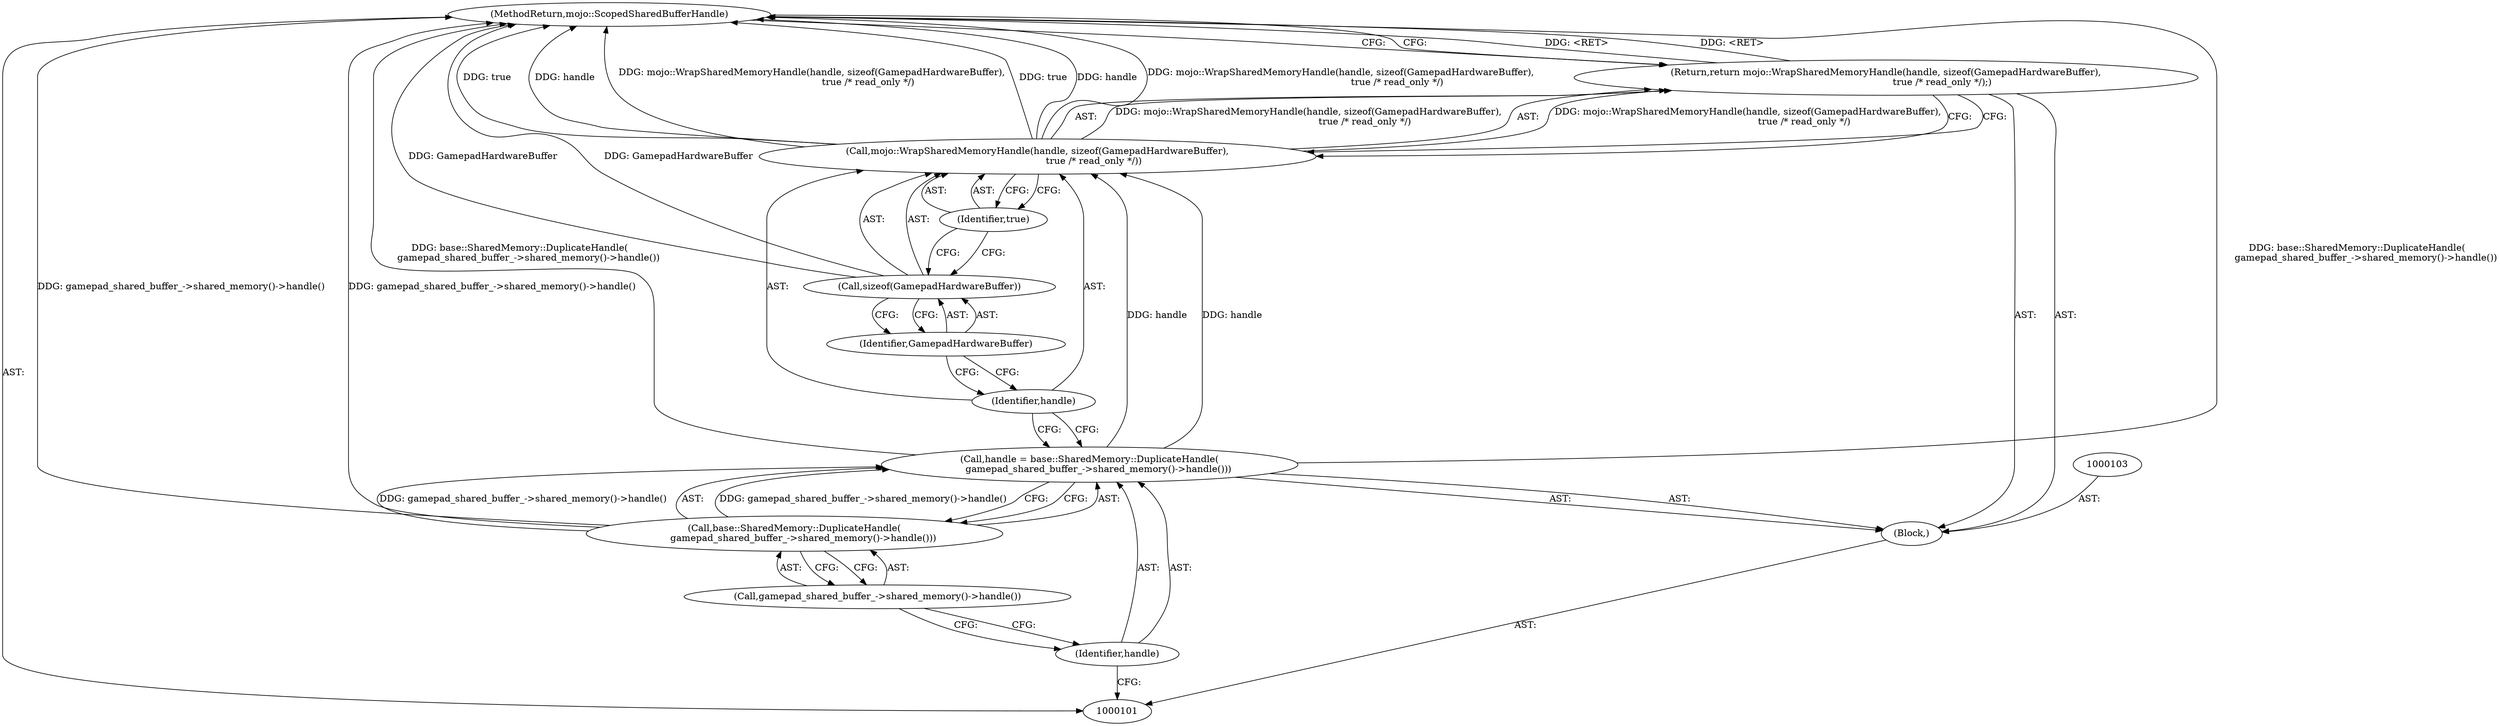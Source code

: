 digraph "1_Chrome_673ce95d481ea9368c4d4d43ac756ba1d6d9e608_16" {
"1000114" [label="(MethodReturn,mojo::ScopedSharedBufferHandle)"];
"1000102" [label="(Block,)"];
"1000104" [label="(Call,handle = base::SharedMemory::DuplicateHandle(\n      gamepad_shared_buffer_->shared_memory()->handle()))"];
"1000105" [label="(Identifier,handle)"];
"1000106" [label="(Call,base::SharedMemory::DuplicateHandle(\n      gamepad_shared_buffer_->shared_memory()->handle()))"];
"1000107" [label="(Call,gamepad_shared_buffer_->shared_memory()->handle())"];
"1000108" [label="(Return,return mojo::WrapSharedMemoryHandle(handle, sizeof(GamepadHardwareBuffer),\n                                      true /* read_only */);)"];
"1000110" [label="(Identifier,handle)"];
"1000111" [label="(Call,sizeof(GamepadHardwareBuffer))"];
"1000112" [label="(Identifier,GamepadHardwareBuffer)"];
"1000109" [label="(Call,mojo::WrapSharedMemoryHandle(handle, sizeof(GamepadHardwareBuffer),\n                                      true /* read_only */))"];
"1000113" [label="(Identifier,true)"];
"1000114" -> "1000101"  [label="AST: "];
"1000114" -> "1000108"  [label="CFG: "];
"1000108" -> "1000114"  [label="DDG: <RET>"];
"1000106" -> "1000114"  [label="DDG: gamepad_shared_buffer_->shared_memory()->handle()"];
"1000111" -> "1000114"  [label="DDG: GamepadHardwareBuffer"];
"1000109" -> "1000114"  [label="DDG: true"];
"1000109" -> "1000114"  [label="DDG: handle"];
"1000109" -> "1000114"  [label="DDG: mojo::WrapSharedMemoryHandle(handle, sizeof(GamepadHardwareBuffer),\n                                      true /* read_only */)"];
"1000104" -> "1000114"  [label="DDG: base::SharedMemory::DuplicateHandle(\n      gamepad_shared_buffer_->shared_memory()->handle())"];
"1000102" -> "1000101"  [label="AST: "];
"1000103" -> "1000102"  [label="AST: "];
"1000104" -> "1000102"  [label="AST: "];
"1000108" -> "1000102"  [label="AST: "];
"1000104" -> "1000102"  [label="AST: "];
"1000104" -> "1000106"  [label="CFG: "];
"1000105" -> "1000104"  [label="AST: "];
"1000106" -> "1000104"  [label="AST: "];
"1000110" -> "1000104"  [label="CFG: "];
"1000104" -> "1000114"  [label="DDG: base::SharedMemory::DuplicateHandle(\n      gamepad_shared_buffer_->shared_memory()->handle())"];
"1000106" -> "1000104"  [label="DDG: gamepad_shared_buffer_->shared_memory()->handle()"];
"1000104" -> "1000109"  [label="DDG: handle"];
"1000105" -> "1000104"  [label="AST: "];
"1000105" -> "1000101"  [label="CFG: "];
"1000107" -> "1000105"  [label="CFG: "];
"1000106" -> "1000104"  [label="AST: "];
"1000106" -> "1000107"  [label="CFG: "];
"1000107" -> "1000106"  [label="AST: "];
"1000104" -> "1000106"  [label="CFG: "];
"1000106" -> "1000114"  [label="DDG: gamepad_shared_buffer_->shared_memory()->handle()"];
"1000106" -> "1000104"  [label="DDG: gamepad_shared_buffer_->shared_memory()->handle()"];
"1000107" -> "1000106"  [label="AST: "];
"1000107" -> "1000105"  [label="CFG: "];
"1000106" -> "1000107"  [label="CFG: "];
"1000108" -> "1000102"  [label="AST: "];
"1000108" -> "1000109"  [label="CFG: "];
"1000109" -> "1000108"  [label="AST: "];
"1000114" -> "1000108"  [label="CFG: "];
"1000108" -> "1000114"  [label="DDG: <RET>"];
"1000109" -> "1000108"  [label="DDG: mojo::WrapSharedMemoryHandle(handle, sizeof(GamepadHardwareBuffer),\n                                      true /* read_only */)"];
"1000110" -> "1000109"  [label="AST: "];
"1000110" -> "1000104"  [label="CFG: "];
"1000112" -> "1000110"  [label="CFG: "];
"1000111" -> "1000109"  [label="AST: "];
"1000111" -> "1000112"  [label="CFG: "];
"1000112" -> "1000111"  [label="AST: "];
"1000113" -> "1000111"  [label="CFG: "];
"1000111" -> "1000114"  [label="DDG: GamepadHardwareBuffer"];
"1000112" -> "1000111"  [label="AST: "];
"1000112" -> "1000110"  [label="CFG: "];
"1000111" -> "1000112"  [label="CFG: "];
"1000109" -> "1000108"  [label="AST: "];
"1000109" -> "1000113"  [label="CFG: "];
"1000110" -> "1000109"  [label="AST: "];
"1000111" -> "1000109"  [label="AST: "];
"1000113" -> "1000109"  [label="AST: "];
"1000108" -> "1000109"  [label="CFG: "];
"1000109" -> "1000114"  [label="DDG: true"];
"1000109" -> "1000114"  [label="DDG: handle"];
"1000109" -> "1000114"  [label="DDG: mojo::WrapSharedMemoryHandle(handle, sizeof(GamepadHardwareBuffer),\n                                      true /* read_only */)"];
"1000109" -> "1000108"  [label="DDG: mojo::WrapSharedMemoryHandle(handle, sizeof(GamepadHardwareBuffer),\n                                      true /* read_only */)"];
"1000104" -> "1000109"  [label="DDG: handle"];
"1000113" -> "1000109"  [label="AST: "];
"1000113" -> "1000111"  [label="CFG: "];
"1000109" -> "1000113"  [label="CFG: "];
}

